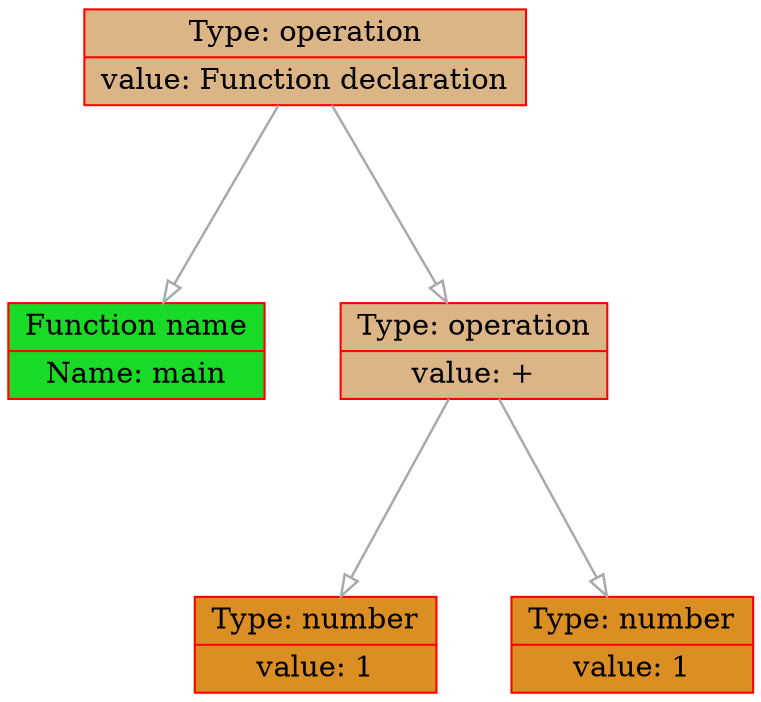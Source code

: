 
    digraph g {
        dpi      = 200;
        fontname = "Comic Sans MS";
        fontsize = 20;
        rankdir   =  TB;
        edge [color = darkgrey, arrowhead = onormal, arrowsize = 1, penwidth = 1.2]
        graph[fillcolor = lightgreen, ranksep = 1.3, nodesep = 0.5,
        style = "rounded, filled",color = green, penwidth = 2]

    Node00000220cef61840[shape=record, width=0.2, style="filled", color="red", fillcolor="#DBB585",label=" {Type: operation | value: Function declaration}"] 
 
Node00000220cef61780[shape=record, width=0.2, style="filled", color="red", fillcolor="#19DB27",label=" {Function name |Name: main}"] 
 
Node00000220cef61810[shape=record, width=0.2, style="filled", color="red", fillcolor="#DBB585",label=" {Type: operation | value: +}"] 
 
Node00000220cef617b0[shape=record, width=0.2, style="filled", color="red", fillcolor="#DB8E21",label=" {Type: number | value: 1}"] 
 
Node00000220cef617e0[shape=record, width=0.2, style="filled", color="red", fillcolor="#DB8E21",label=" {Type: number | value: 1}"] 
 
Node00000220cef61840->Node00000220cef61780
Node00000220cef61840->Node00000220cef61810
Node00000220cef61810->Node00000220cef617b0
Node00000220cef61810->Node00000220cef617e0
}
